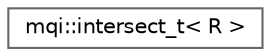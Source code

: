 digraph "Graphical Class Hierarchy"
{
 // LATEX_PDF_SIZE
  bgcolor="transparent";
  edge [fontname=Helvetica,fontsize=10,labelfontname=Helvetica,labelfontsize=10];
  node [fontname=Helvetica,fontsize=10,shape=box,height=0.2,width=0.4];
  rankdir="LR";
  Node0 [id="Node000000",label="mqi::intersect_t\< R \>",height=0.2,width=0.4,color="grey40", fillcolor="white", style="filled",URL="$structmqi_1_1intersect__t.html",tooltip="Describes the result of a ray-tracing intersection with a grid voxel."];
}
